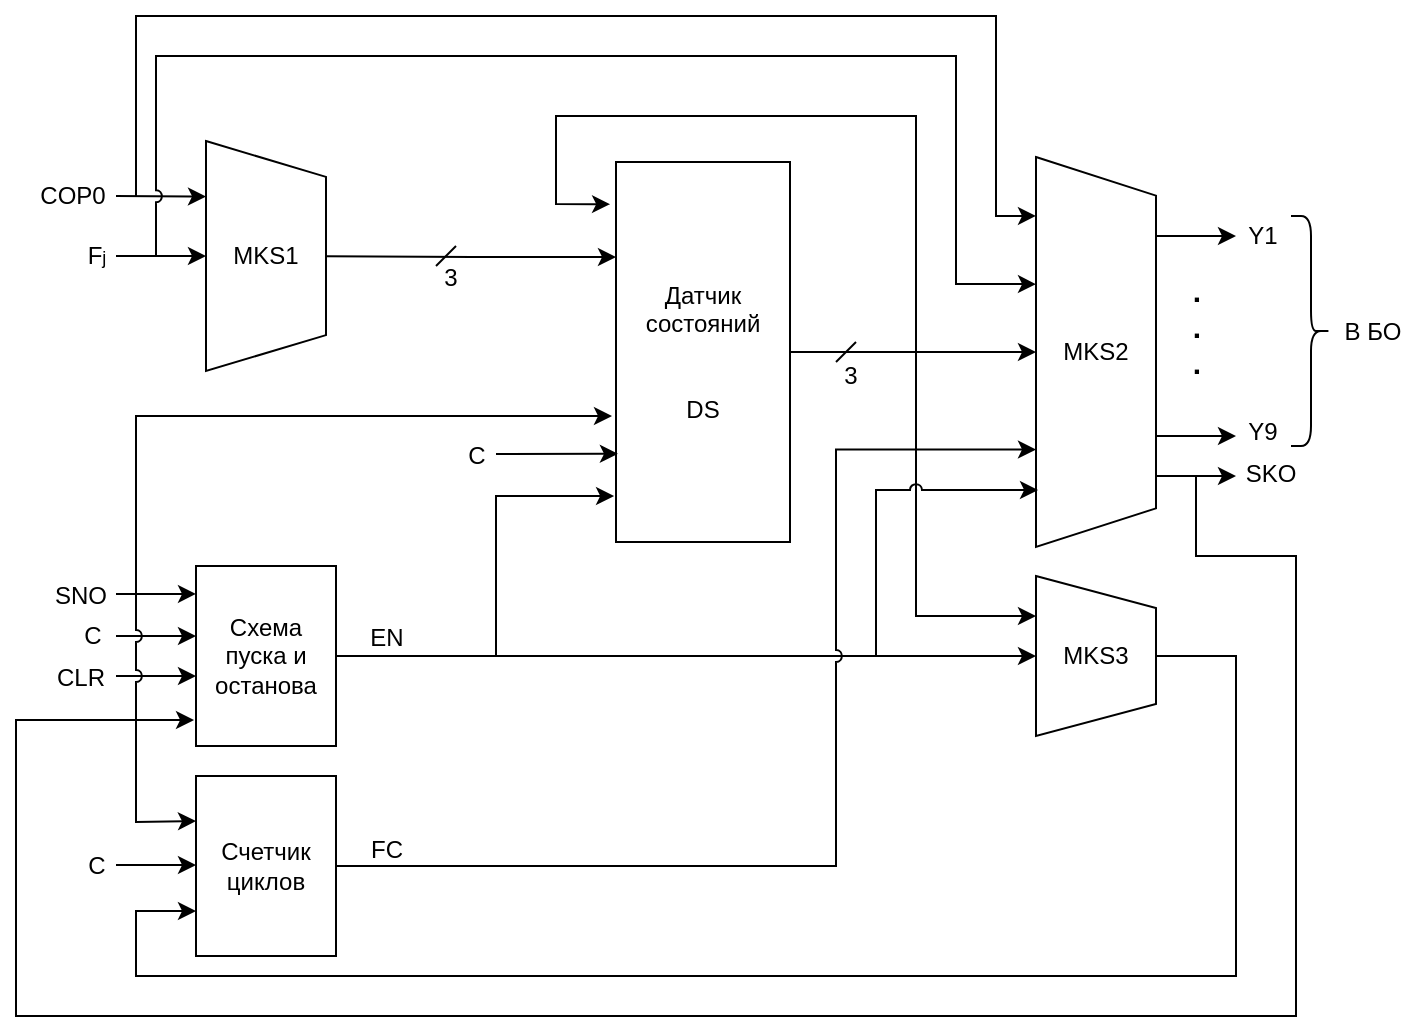 <mxfile version="12.6.5" type="device"><diagram id="T80pZd66l6na55y92yzo" name="Page-1"><mxGraphModel dx="902" dy="666" grid="1" gridSize="10" guides="1" tooltips="1" connect="1" arrows="1" fold="1" page="1" pageScale="1" pageWidth="827" pageHeight="1169" math="0" shadow="0"><root><mxCell id="0"/><mxCell id="1" parent="0"/><mxCell id="gZWqH-Uwsl-5yVdswcpa-7" style="edgeStyle=orthogonalEdgeStyle;rounded=0;orthogonalLoop=1;jettySize=auto;html=1;entryX=0;entryY=0.25;entryDx=0;entryDy=0;" edge="1" parent="1" source="gZWqH-Uwsl-5yVdswcpa-1" target="gZWqH-Uwsl-5yVdswcpa-2"><mxGeometry relative="1" as="geometry"><Array as="points"><mxPoint x="308" y="160"/></Array></mxGeometry></mxCell><mxCell id="gZWqH-Uwsl-5yVdswcpa-1" value="MKS1" style="shape=trapezoid;perimeter=trapezoidPerimeter;whiteSpace=wrap;html=1;fillColor=#ffffff;rotation=90;horizontal=0;size=0.156;" vertex="1" parent="1"><mxGeometry x="147.5" y="130" width="115" height="60" as="geometry"/></mxCell><mxCell id="gZWqH-Uwsl-5yVdswcpa-10" style="edgeStyle=orthogonalEdgeStyle;rounded=0;orthogonalLoop=1;jettySize=auto;html=1;entryX=0.5;entryY=1;entryDx=0;entryDy=0;" edge="1" parent="1" source="gZWqH-Uwsl-5yVdswcpa-2" target="gZWqH-Uwsl-5yVdswcpa-3"><mxGeometry relative="1" as="geometry"/></mxCell><mxCell id="gZWqH-Uwsl-5yVdswcpa-2" value="Датчик состояний&lt;br&gt;&lt;br&gt;&lt;br&gt;DS" style="rounded=0;whiteSpace=wrap;html=1;" vertex="1" parent="1"><mxGeometry x="380" y="113" width="87" height="190" as="geometry"/></mxCell><mxCell id="gZWqH-Uwsl-5yVdswcpa-3" value="MKS2" style="shape=trapezoid;perimeter=trapezoidPerimeter;whiteSpace=wrap;html=1;fillColor=#ffffff;rotation=90;horizontal=0;size=0.099;" vertex="1" parent="1"><mxGeometry x="522.5" y="178" width="195" height="60" as="geometry"/></mxCell><mxCell id="gZWqH-Uwsl-5yVdswcpa-16" style="edgeStyle=orthogonalEdgeStyle;rounded=0;jumpStyle=none;orthogonalLoop=1;jettySize=auto;html=1;entryX=0;entryY=0.75;entryDx=0;entryDy=0;" edge="1" parent="1" source="gZWqH-Uwsl-5yVdswcpa-4" target="gZWqH-Uwsl-5yVdswcpa-6"><mxGeometry relative="1" as="geometry"><Array as="points"><mxPoint x="690" y="360"/><mxPoint x="690" y="520"/><mxPoint x="140" y="520"/><mxPoint x="140" y="488"/></Array></mxGeometry></mxCell><mxCell id="gZWqH-Uwsl-5yVdswcpa-4" value="MKS3" style="shape=trapezoid;perimeter=trapezoidPerimeter;whiteSpace=wrap;html=1;fillColor=#ffffff;rotation=90;horizontal=0;" vertex="1" parent="1"><mxGeometry x="580" y="330" width="80" height="60" as="geometry"/></mxCell><mxCell id="gZWqH-Uwsl-5yVdswcpa-11" style="edgeStyle=orthogonalEdgeStyle;rounded=0;orthogonalLoop=1;jettySize=auto;html=1;entryX=0.5;entryY=1;entryDx=0;entryDy=0;" edge="1" parent="1" source="gZWqH-Uwsl-5yVdswcpa-5" target="gZWqH-Uwsl-5yVdswcpa-4"><mxGeometry relative="1" as="geometry"/></mxCell><mxCell id="gZWqH-Uwsl-5yVdswcpa-5" value="Схема пуска и останова" style="rounded=0;whiteSpace=wrap;html=1;" vertex="1" parent="1"><mxGeometry x="170" y="315" width="70" height="90" as="geometry"/></mxCell><mxCell id="gZWqH-Uwsl-5yVdswcpa-15" style="edgeStyle=orthogonalEdgeStyle;rounded=0;jumpStyle=arc;orthogonalLoop=1;jettySize=auto;html=1;entryX=0.75;entryY=1;entryDx=0;entryDy=0;" edge="1" parent="1" source="gZWqH-Uwsl-5yVdswcpa-6" target="gZWqH-Uwsl-5yVdswcpa-3"><mxGeometry relative="1" as="geometry"><mxPoint x="560" y="250" as="targetPoint"/><Array as="points"><mxPoint x="490" y="465"/><mxPoint x="490" y="257"/></Array></mxGeometry></mxCell><mxCell id="gZWqH-Uwsl-5yVdswcpa-6" value="Счетчик циклов" style="rounded=0;whiteSpace=wrap;html=1;" vertex="1" parent="1"><mxGeometry x="170" y="420" width="70" height="90" as="geometry"/></mxCell><mxCell id="gZWqH-Uwsl-5yVdswcpa-8" value="" style="endArrow=classic;html=1;entryX=0.5;entryY=1;entryDx=0;entryDy=0;" edge="1" parent="1" target="gZWqH-Uwsl-5yVdswcpa-1"><mxGeometry width="50" height="50" relative="1" as="geometry"><mxPoint x="130" y="160" as="sourcePoint"/><mxPoint x="140" y="120" as="targetPoint"/></mxGeometry></mxCell><mxCell id="gZWqH-Uwsl-5yVdswcpa-9" value="" style="endArrow=classic;html=1;entryX=0.25;entryY=1;entryDx=0;entryDy=0;" edge="1" parent="1"><mxGeometry width="50" height="50" relative="1" as="geometry"><mxPoint x="130" y="130" as="sourcePoint"/><mxPoint x="175" y="130.25" as="targetPoint"/></mxGeometry></mxCell><mxCell id="gZWqH-Uwsl-5yVdswcpa-12" value="" style="endArrow=classic;html=1;entryX=0.25;entryY=1;entryDx=0;entryDy=0;rounded=0;jumpStyle=none;" edge="1" parent="1" target="gZWqH-Uwsl-5yVdswcpa-4"><mxGeometry width="50" height="50" relative="1" as="geometry"><mxPoint x="530" y="200" as="sourcePoint"/><mxPoint x="540" y="300" as="targetPoint"/><Array as="points"><mxPoint x="530" y="340"/></Array></mxGeometry></mxCell><mxCell id="gZWqH-Uwsl-5yVdswcpa-13" value="" style="endArrow=classic;html=1;entryX=-0.034;entryY=0.111;entryDx=0;entryDy=0;entryPerimeter=0;rounded=0;" edge="1" parent="1" target="gZWqH-Uwsl-5yVdswcpa-2"><mxGeometry width="50" height="50" relative="1" as="geometry"><mxPoint x="530" y="220" as="sourcePoint"/><mxPoint x="560" y="140" as="targetPoint"/><Array as="points"><mxPoint x="530" y="90"/><mxPoint x="350" y="90"/><mxPoint x="350" y="134"/></Array></mxGeometry></mxCell><mxCell id="gZWqH-Uwsl-5yVdswcpa-14" value="" style="endArrow=classic;html=1;entryX=0.854;entryY=0.983;entryDx=0;entryDy=0;entryPerimeter=0;rounded=0;jumpStyle=arc;" edge="1" parent="1" target="gZWqH-Uwsl-5yVdswcpa-3"><mxGeometry width="50" height="50" relative="1" as="geometry"><mxPoint x="510" y="360" as="sourcePoint"/><mxPoint x="540" y="310" as="targetPoint"/><Array as="points"><mxPoint x="510" y="277"/></Array></mxGeometry></mxCell><mxCell id="gZWqH-Uwsl-5yVdswcpa-17" value="" style="endArrow=classic;html=1;entryX=0.326;entryY=1;entryDx=0;entryDy=0;entryPerimeter=0;rounded=0;jumpStyle=arc;" edge="1" parent="1" target="gZWqH-Uwsl-5yVdswcpa-3"><mxGeometry width="50" height="50" relative="1" as="geometry"><mxPoint x="150" y="160" as="sourcePoint"/><mxPoint x="280" y="50" as="targetPoint"/><Array as="points"><mxPoint x="150" y="60"/><mxPoint x="550" y="60"/><mxPoint x="550" y="174"/></Array></mxGeometry></mxCell><mxCell id="gZWqH-Uwsl-5yVdswcpa-18" value="" style="endArrow=classic;html=1;entryX=0.151;entryY=1;entryDx=0;entryDy=0;entryPerimeter=0;rounded=0;" edge="1" parent="1" target="gZWqH-Uwsl-5yVdswcpa-3"><mxGeometry width="50" height="50" relative="1" as="geometry"><mxPoint x="140" y="130" as="sourcePoint"/><mxPoint x="310" y="180" as="targetPoint"/><Array as="points"><mxPoint x="140" y="40"/><mxPoint x="570" y="40"/><mxPoint x="570" y="140"/></Array></mxGeometry></mxCell><mxCell id="gZWqH-Uwsl-5yVdswcpa-19" value="" style="endArrow=classic;html=1;entryX=-0.011;entryY=0.879;entryDx=0;entryDy=0;entryPerimeter=0;rounded=0;" edge="1" parent="1" target="gZWqH-Uwsl-5yVdswcpa-2"><mxGeometry width="50" height="50" relative="1" as="geometry"><mxPoint x="320" y="360" as="sourcePoint"/><mxPoint x="360" y="330" as="targetPoint"/><Array as="points"><mxPoint x="320" y="280"/></Array></mxGeometry></mxCell><mxCell id="gZWqH-Uwsl-5yVdswcpa-20" value="" style="endArrow=classic;html=1;entryX=0;entryY=0.133;entryDx=0;entryDy=0;entryPerimeter=0;" edge="1" parent="1"><mxGeometry width="50" height="50" relative="1" as="geometry"><mxPoint x="130" y="329" as="sourcePoint"/><mxPoint x="170" y="328.97" as="targetPoint"/></mxGeometry></mxCell><mxCell id="gZWqH-Uwsl-5yVdswcpa-21" value="" style="endArrow=classic;html=1;entryX=0;entryY=0.133;entryDx=0;entryDy=0;entryPerimeter=0;" edge="1" parent="1"><mxGeometry width="50" height="50" relative="1" as="geometry"><mxPoint x="130" y="350.03" as="sourcePoint"/><mxPoint x="170" y="350" as="targetPoint"/></mxGeometry></mxCell><mxCell id="gZWqH-Uwsl-5yVdswcpa-22" value="" style="endArrow=classic;html=1;entryX=0;entryY=0.133;entryDx=0;entryDy=0;entryPerimeter=0;" edge="1" parent="1"><mxGeometry width="50" height="50" relative="1" as="geometry"><mxPoint x="130" y="370.03" as="sourcePoint"/><mxPoint x="170" y="370" as="targetPoint"/></mxGeometry></mxCell><mxCell id="gZWqH-Uwsl-5yVdswcpa-24" value="" style="endArrow=classic;html=1;entryX=0;entryY=0.25;entryDx=0;entryDy=0;jumpStyle=arc;rounded=0;" edge="1" parent="1" target="gZWqH-Uwsl-5yVdswcpa-6"><mxGeometry width="50" height="50" relative="1" as="geometry"><mxPoint x="140" y="330" as="sourcePoint"/><mxPoint x="190" y="280" as="targetPoint"/><Array as="points"><mxPoint x="140" y="443"/></Array></mxGeometry></mxCell><mxCell id="gZWqH-Uwsl-5yVdswcpa-25" value="" style="endArrow=classic;html=1;rounded=0;" edge="1" parent="1"><mxGeometry width="50" height="50" relative="1" as="geometry"><mxPoint x="140" y="340" as="sourcePoint"/><mxPoint x="378" y="240" as="targetPoint"/><Array as="points"><mxPoint x="140" y="240"/></Array></mxGeometry></mxCell><mxCell id="gZWqH-Uwsl-5yVdswcpa-26" value="" style="endArrow=classic;html=1;entryX=0.011;entryY=0.789;entryDx=0;entryDy=0;entryPerimeter=0;" edge="1" parent="1"><mxGeometry width="50" height="50" relative="1" as="geometry"><mxPoint x="320" y="259" as="sourcePoint"/><mxPoint x="380.957" y="258.91" as="targetPoint"/></mxGeometry></mxCell><mxCell id="gZWqH-Uwsl-5yVdswcpa-27" value="" style="endArrow=classic;html=1;entryX=0;entryY=0.133;entryDx=0;entryDy=0;entryPerimeter=0;" edge="1" parent="1"><mxGeometry width="50" height="50" relative="1" as="geometry"><mxPoint x="130" y="464.53" as="sourcePoint"/><mxPoint x="170" y="464.5" as="targetPoint"/></mxGeometry></mxCell><mxCell id="gZWqH-Uwsl-5yVdswcpa-28" value="" style="endArrow=classic;html=1;entryX=0;entryY=0.133;entryDx=0;entryDy=0;entryPerimeter=0;" edge="1" parent="1"><mxGeometry width="50" height="50" relative="1" as="geometry"><mxPoint x="650" y="270.03" as="sourcePoint"/><mxPoint x="690" y="270" as="targetPoint"/></mxGeometry></mxCell><mxCell id="gZWqH-Uwsl-5yVdswcpa-29" value="" style="endArrow=classic;html=1;entryX=0;entryY=0.133;entryDx=0;entryDy=0;entryPerimeter=0;" edge="1" parent="1"><mxGeometry width="50" height="50" relative="1" as="geometry"><mxPoint x="650" y="150.03" as="sourcePoint"/><mxPoint x="690" y="150" as="targetPoint"/></mxGeometry></mxCell><mxCell id="gZWqH-Uwsl-5yVdswcpa-30" value="" style="endArrow=classic;html=1;entryX=0;entryY=0.133;entryDx=0;entryDy=0;entryPerimeter=0;" edge="1" parent="1"><mxGeometry width="50" height="50" relative="1" as="geometry"><mxPoint x="650" y="250.03" as="sourcePoint"/><mxPoint x="690" y="250" as="targetPoint"/></mxGeometry></mxCell><mxCell id="gZWqH-Uwsl-5yVdswcpa-31" value="&lt;font style=&quot;font-size: 15px&quot;&gt;&lt;b&gt;.&lt;br&gt;.&lt;br&gt;.&lt;/b&gt;&lt;/font&gt;" style="text;html=1;align=center;verticalAlign=middle;resizable=0;points=[];autosize=1;" vertex="1" parent="1"><mxGeometry x="660" y="170" width="20" height="50" as="geometry"/></mxCell><mxCell id="gZWqH-Uwsl-5yVdswcpa-32" value="Y1" style="text;html=1;align=center;verticalAlign=middle;resizable=0;points=[];autosize=1;" vertex="1" parent="1"><mxGeometry x="687.5" y="140" width="30" height="20" as="geometry"/></mxCell><mxCell id="gZWqH-Uwsl-5yVdswcpa-33" value="Y9" style="text;html=1;align=center;verticalAlign=middle;resizable=0;points=[];autosize=1;" vertex="1" parent="1"><mxGeometry x="687.5" y="238" width="30" height="20" as="geometry"/></mxCell><mxCell id="gZWqH-Uwsl-5yVdswcpa-34" value="SKO" style="text;html=1;align=center;verticalAlign=middle;resizable=0;points=[];autosize=1;" vertex="1" parent="1"><mxGeometry x="686.5" y="259" width="40" height="20" as="geometry"/></mxCell><mxCell id="gZWqH-Uwsl-5yVdswcpa-35" value="" style="endArrow=classic;html=1;entryX=-0.014;entryY=0.856;entryDx=0;entryDy=0;entryPerimeter=0;rounded=0;" edge="1" parent="1" target="gZWqH-Uwsl-5yVdswcpa-5"><mxGeometry width="50" height="50" relative="1" as="geometry"><mxPoint x="670" y="270" as="sourcePoint"/><mxPoint x="160" y="420" as="targetPoint"/><Array as="points"><mxPoint x="670" y="310"/><mxPoint x="720" y="310"/><mxPoint x="720" y="540"/><mxPoint x="80" y="540"/><mxPoint x="80" y="392"/></Array></mxGeometry></mxCell><mxCell id="gZWqH-Uwsl-5yVdswcpa-36" value="C" style="text;html=1;align=center;verticalAlign=middle;resizable=0;points=[];autosize=1;" vertex="1" parent="1"><mxGeometry x="110" y="455" width="20" height="20" as="geometry"/></mxCell><mxCell id="gZWqH-Uwsl-5yVdswcpa-37" value="CLR" style="text;html=1;align=center;verticalAlign=middle;resizable=0;points=[];autosize=1;" vertex="1" parent="1"><mxGeometry x="92" y="361" width="40" height="20" as="geometry"/></mxCell><mxCell id="gZWqH-Uwsl-5yVdswcpa-38" value="C" style="text;html=1;align=center;verticalAlign=middle;resizable=0;points=[];autosize=1;" vertex="1" parent="1"><mxGeometry x="108" y="340" width="20" height="20" as="geometry"/></mxCell><mxCell id="gZWqH-Uwsl-5yVdswcpa-39" value="SNO" style="text;html=1;align=center;verticalAlign=middle;resizable=0;points=[];autosize=1;" vertex="1" parent="1"><mxGeometry x="92" y="320" width="40" height="20" as="geometry"/></mxCell><mxCell id="gZWqH-Uwsl-5yVdswcpa-40" value="F&lt;font style=&quot;font-size: 9px&quot;&gt;j&lt;/font&gt;" style="text;html=1;align=center;verticalAlign=middle;resizable=0;points=[];autosize=1;" vertex="1" parent="1"><mxGeometry x="110" y="150" width="20" height="20" as="geometry"/></mxCell><mxCell id="gZWqH-Uwsl-5yVdswcpa-41" value="COP0" style="text;html=1;align=center;verticalAlign=middle;resizable=0;points=[];autosize=1;" vertex="1" parent="1"><mxGeometry x="83" y="120" width="50" height="20" as="geometry"/></mxCell><mxCell id="gZWqH-Uwsl-5yVdswcpa-42" value="C" style="text;html=1;align=center;verticalAlign=middle;resizable=0;points=[];autosize=1;" vertex="1" parent="1"><mxGeometry x="300" y="250" width="20" height="20" as="geometry"/></mxCell><mxCell id="gZWqH-Uwsl-5yVdswcpa-43" value="EN" style="text;html=1;align=center;verticalAlign=middle;resizable=0;points=[];autosize=1;" vertex="1" parent="1"><mxGeometry x="250" y="341" width="30" height="20" as="geometry"/></mxCell><mxCell id="gZWqH-Uwsl-5yVdswcpa-46" value="FC" style="text;html=1;align=center;verticalAlign=middle;resizable=0;points=[];autosize=1;" vertex="1" parent="1"><mxGeometry x="250" y="447" width="30" height="20" as="geometry"/></mxCell><mxCell id="gZWqH-Uwsl-5yVdswcpa-47" value="" style="endArrow=none;html=1;" edge="1" parent="1"><mxGeometry width="50" height="50" relative="1" as="geometry"><mxPoint x="290" y="165" as="sourcePoint"/><mxPoint x="300" y="155" as="targetPoint"/></mxGeometry></mxCell><mxCell id="gZWqH-Uwsl-5yVdswcpa-48" value="" style="endArrow=none;html=1;" edge="1" parent="1"><mxGeometry width="50" height="50" relative="1" as="geometry"><mxPoint x="490" y="213" as="sourcePoint"/><mxPoint x="500" y="203" as="targetPoint"/></mxGeometry></mxCell><mxCell id="gZWqH-Uwsl-5yVdswcpa-49" value="3" style="text;html=1;align=center;verticalAlign=middle;resizable=0;points=[];autosize=1;" vertex="1" parent="1"><mxGeometry x="487" y="210" width="20" height="20" as="geometry"/></mxCell><mxCell id="gZWqH-Uwsl-5yVdswcpa-50" value="3" style="text;html=1;align=center;verticalAlign=middle;resizable=0;points=[];autosize=1;" vertex="1" parent="1"><mxGeometry x="287" y="161" width="20" height="20" as="geometry"/></mxCell><mxCell id="gZWqH-Uwsl-5yVdswcpa-53" value="" style="shape=curlyBracket;whiteSpace=wrap;html=1;rounded=1;rotation=-180;" vertex="1" parent="1"><mxGeometry x="717.5" y="140" width="20" height="115" as="geometry"/></mxCell><mxCell id="gZWqH-Uwsl-5yVdswcpa-54" value="В БО" style="text;html=1;align=center;verticalAlign=middle;resizable=0;points=[];autosize=1;" vertex="1" parent="1"><mxGeometry x="737.5" y="187.5" width="40" height="20" as="geometry"/></mxCell></root></mxGraphModel></diagram></mxfile>